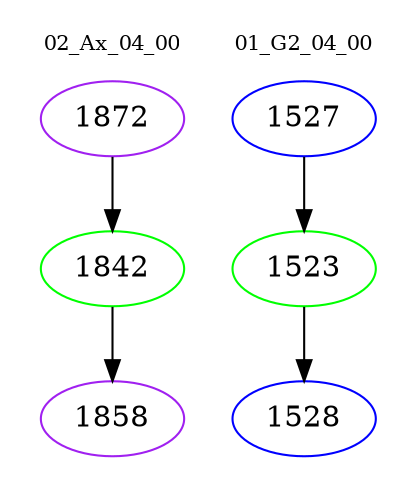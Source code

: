 digraph{
subgraph cluster_0 {
color = white
label = "02_Ax_04_00";
fontsize=10;
T0_1872 [label="1872", color="purple"]
T0_1872 -> T0_1842 [color="black"]
T0_1842 [label="1842", color="green"]
T0_1842 -> T0_1858 [color="black"]
T0_1858 [label="1858", color="purple"]
}
subgraph cluster_1 {
color = white
label = "01_G2_04_00";
fontsize=10;
T1_1527 [label="1527", color="blue"]
T1_1527 -> T1_1523 [color="black"]
T1_1523 [label="1523", color="green"]
T1_1523 -> T1_1528 [color="black"]
T1_1528 [label="1528", color="blue"]
}
}
